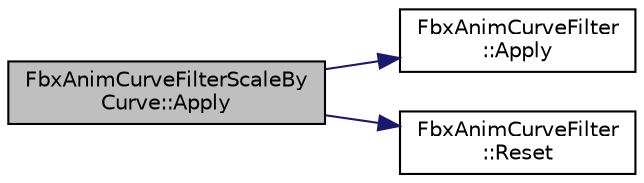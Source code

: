 digraph "FbxAnimCurveFilterScaleByCurve::Apply"
{
  edge [fontname="Helvetica",fontsize="10",labelfontname="Helvetica",labelfontsize="10"];
  node [fontname="Helvetica",fontsize="10",shape=record];
  rankdir="LR";
  Node11 [label="FbxAnimCurveFilterScaleBy\lCurve::Apply",height=0.2,width=0.4,color="black", fillcolor="grey75", style="filled", fontcolor="black"];
  Node11 -> Node12 [color="midnightblue",fontsize="10",style="solid"];
  Node12 [label="FbxAnimCurveFilter\l::Apply",height=0.2,width=0.4,color="black", fillcolor="white", style="filled",URL="$class_fbx_anim_curve_filter.html#aef3900e6180e05661c27ee484ae939c3"];
  Node11 -> Node13 [color="midnightblue",fontsize="10",style="solid"];
  Node13 [label="FbxAnimCurveFilter\l::Reset",height=0.2,width=0.4,color="black", fillcolor="white", style="filled",URL="$class_fbx_anim_curve_filter.html#a57fb35baaaa85adb08946383cf40e811"];
}
